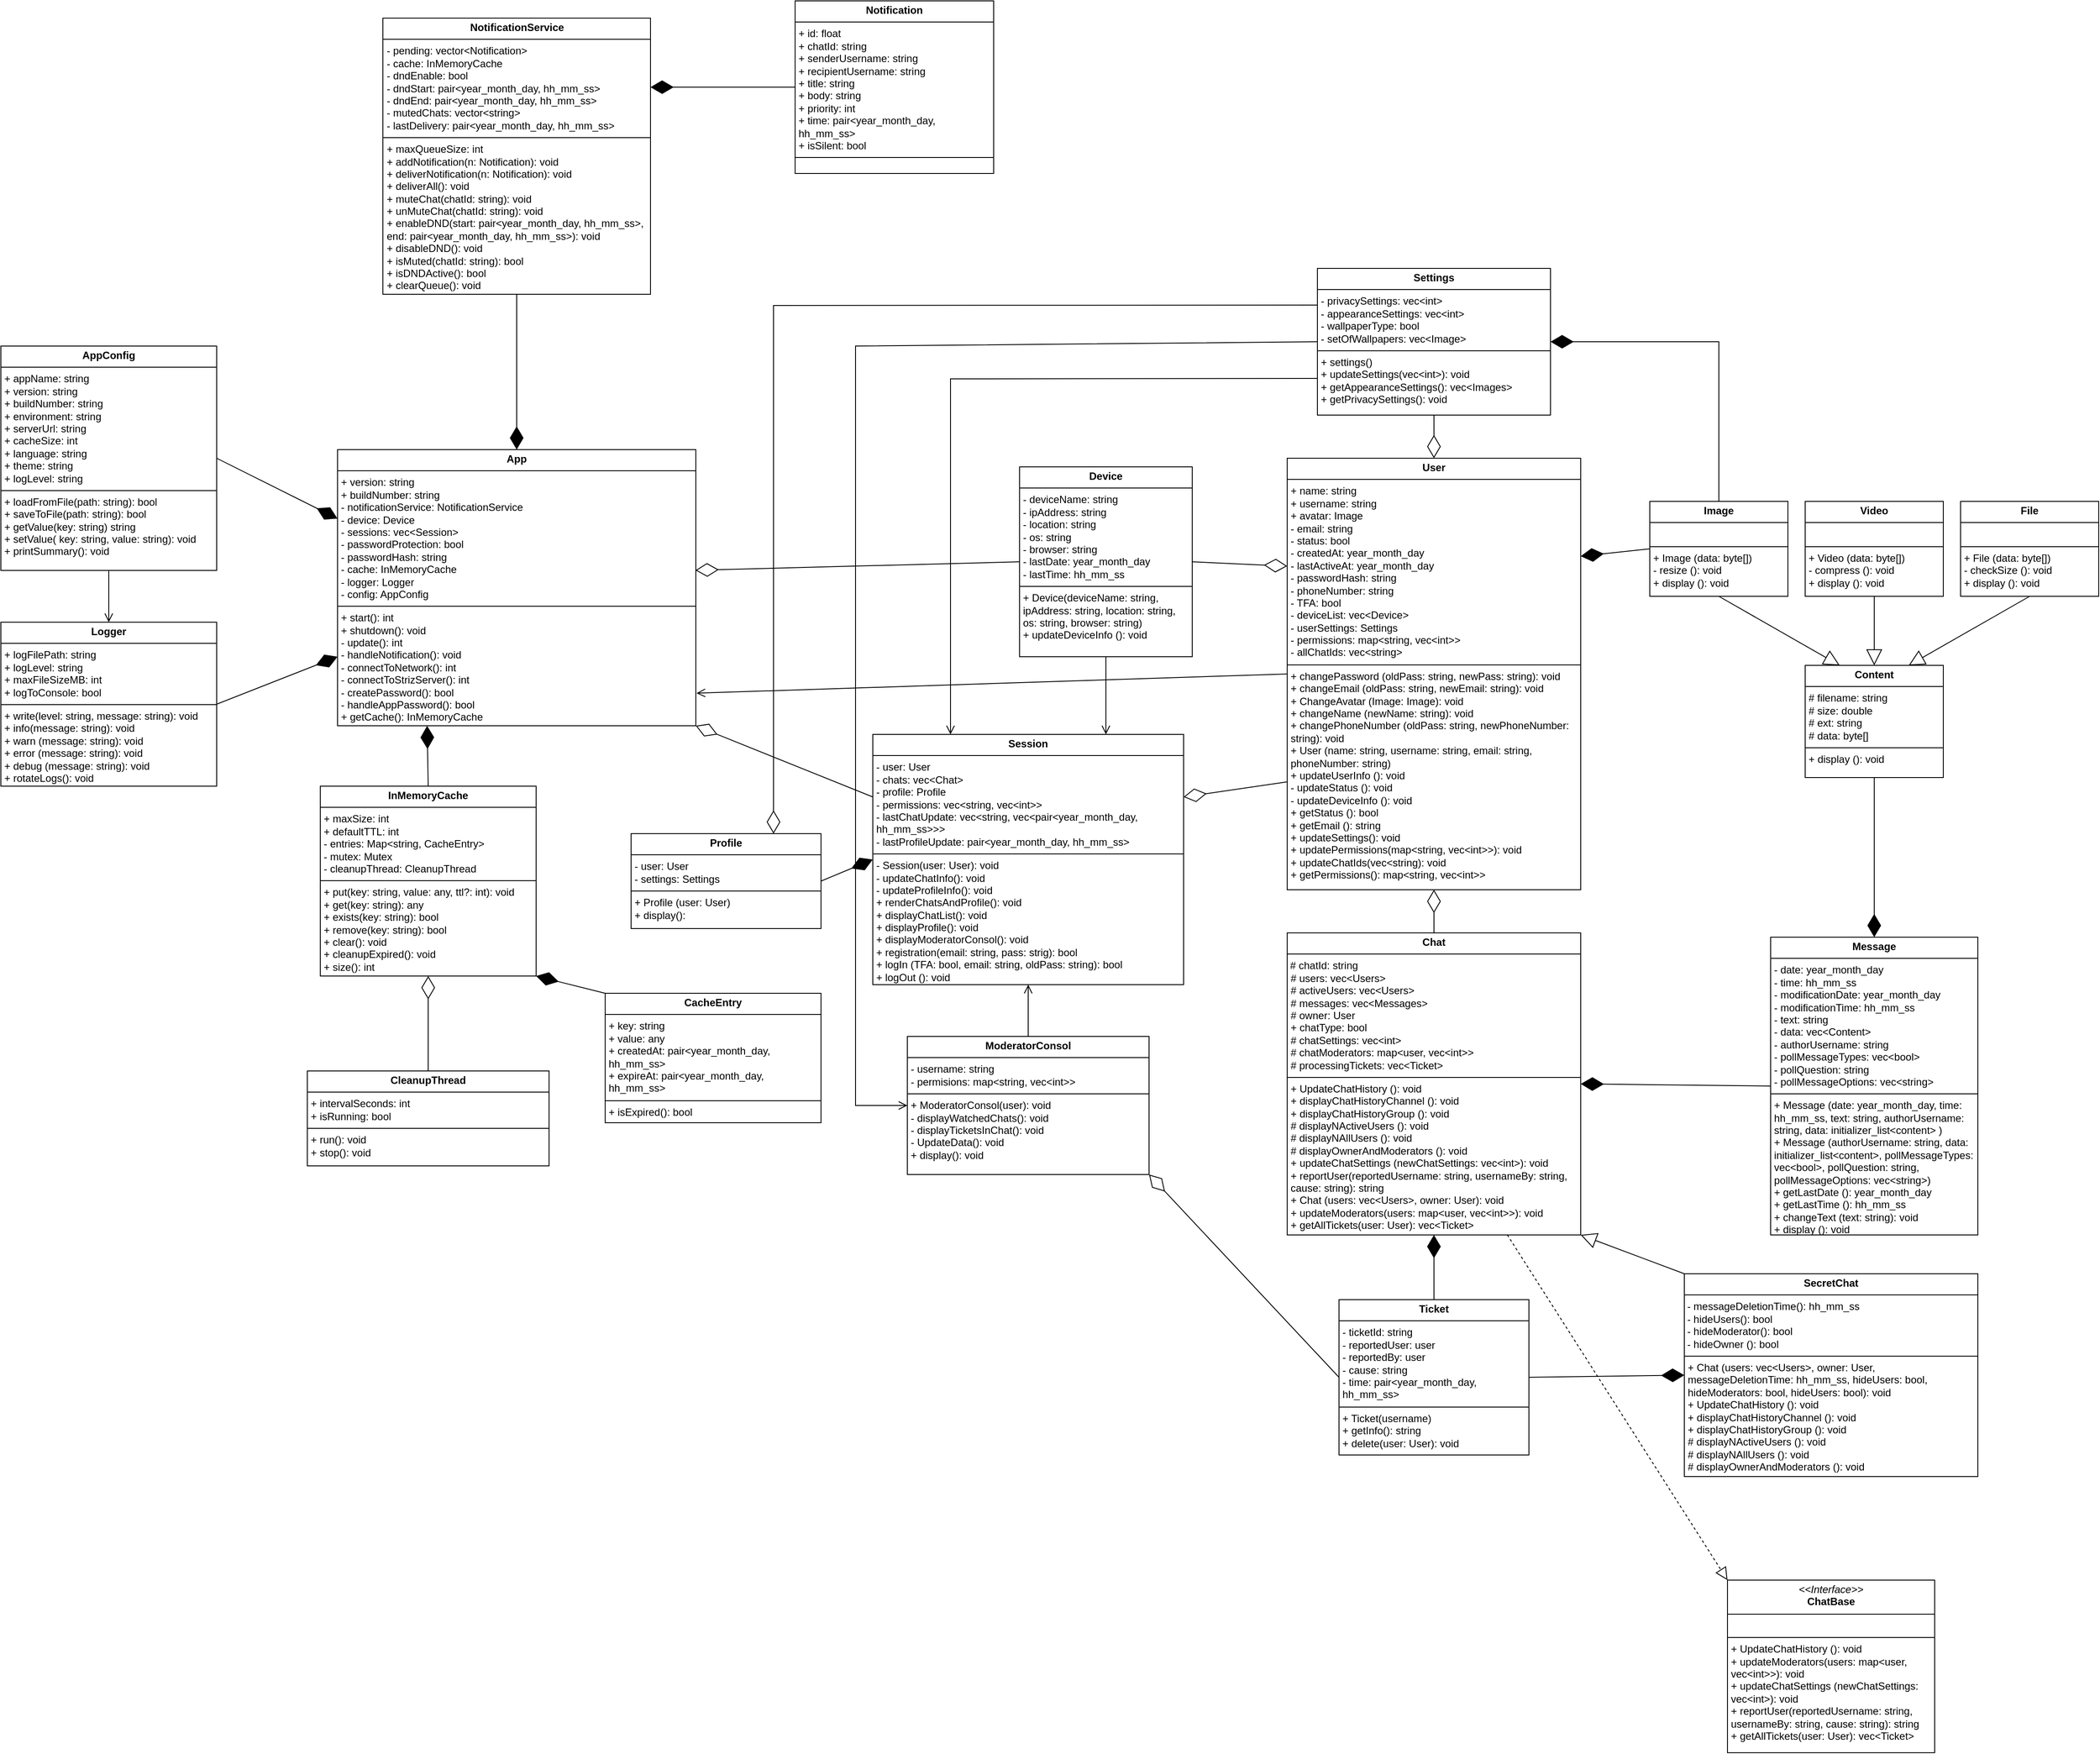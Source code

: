<mxfile version="28.2.7">
  <diagram name="Page-1" id="-v7UKWnYTiObC2K4nbol">
    <mxGraphModel dx="5103" dy="3126" grid="1" gridSize="10" guides="1" tooltips="1" connect="1" arrows="1" fold="1" page="1" pageScale="1" pageWidth="850" pageHeight="1100" math="0" shadow="0">
      <root>
        <mxCell id="0" />
        <mxCell id="1" parent="0" />
        <mxCell id="eBcWTfVREyL1ZF2uGlKk-4" value="&lt;p style=&quot;margin:0px;margin-top:4px;text-align:center;&quot;&gt;&lt;b&gt;User&lt;/b&gt;&lt;/p&gt;&lt;hr size=&quot;1&quot; style=&quot;border-style:solid;&quot;&gt;&lt;p style=&quot;margin:0px;margin-left:4px;&quot;&gt;+ name: string&lt;/p&gt;&lt;p style=&quot;margin:0px;margin-left:4px;&quot;&gt;+ username: string&lt;/p&gt;&lt;p style=&quot;margin:0px;margin-left:4px;&quot;&gt;+ avatar: Image&lt;/p&gt;&lt;p style=&quot;margin:0px;margin-left:4px;&quot;&gt;- email: string&lt;/p&gt;&lt;p style=&quot;margin:0px;margin-left:4px;&quot;&gt;- status: bool&lt;/p&gt;&lt;p style=&quot;margin:0px;margin-left:4px;&quot;&gt;- createdAt: year_month_day&lt;/p&gt;&lt;p style=&quot;margin:0px;margin-left:4px;&quot;&gt;- lastActiveAt: year_month_day&lt;/p&gt;&lt;p style=&quot;margin:0px;margin-left:4px;&quot;&gt;- passwordHash: string&lt;/p&gt;&lt;p style=&quot;margin:0px;margin-left:4px;&quot;&gt;- phoneNumber: string&lt;/p&gt;&lt;p style=&quot;margin:0px;margin-left:4px;&quot;&gt;- TFA: bool&lt;/p&gt;&lt;p style=&quot;margin:0px;margin-left:4px;&quot;&gt;- deviceList: vec&amp;lt;Device&amp;gt;&lt;/p&gt;&lt;p style=&quot;margin:0px;margin-left:4px;&quot;&gt;- userSettings: Settings&lt;/p&gt;&lt;p style=&quot;margin:0px;margin-left:4px;&quot;&gt;- permissions: map&amp;lt;string, vec&amp;lt;int&amp;gt;&amp;gt;&lt;/p&gt;&lt;p style=&quot;margin:0px;margin-left:4px;&quot;&gt;- allChatIds: vec&amp;lt;string&amp;gt;&lt;/p&gt;&lt;hr size=&quot;1&quot; style=&quot;border-style:solid;&quot;&gt;&lt;p style=&quot;margin:0px;margin-left:4px;&quot;&gt;+ changePassword (oldPass: string, newPass: string): void&lt;/p&gt;&lt;p style=&quot;margin:0px;margin-left:4px;&quot;&gt;+ changeEmail (oldPass: string, newEmail: string): void&lt;/p&gt;&lt;p style=&quot;margin:0px;margin-left:4px;&quot;&gt;+ ChangeAvatar (Image: Image): void&lt;/p&gt;&lt;p style=&quot;margin:0px;margin-left:4px;&quot;&gt;+ changeName (newName: string): void&lt;/p&gt;&lt;p style=&quot;margin:0px;margin-left:4px;&quot;&gt;+ changePhoneNumber (oldPass: string, newPhoneNumber: string): void&lt;/p&gt;&lt;p style=&quot;margin:0px;margin-left:4px;&quot;&gt;+ User (name: string, username: string, email: string, phoneNumber: string)&lt;/p&gt;&lt;p style=&quot;margin:0px;margin-left:4px;&quot;&gt;+ updateUserInfo (): void&lt;/p&gt;&lt;p style=&quot;margin:0px;margin-left:4px;&quot;&gt;- updateStatus (): void&lt;/p&gt;&lt;p style=&quot;margin:0px;margin-left:4px;&quot;&gt;- updateDeviceInfo (): void&lt;/p&gt;&lt;p style=&quot;margin:0px;margin-left:4px;&quot;&gt;+ getStatus (): bool&lt;/p&gt;&lt;p style=&quot;margin:0px;margin-left:4px;&quot;&gt;+ getEmail (): string&lt;/p&gt;&lt;p style=&quot;margin:0px;margin-left:4px;&quot;&gt;+ updateSettings(): void&lt;/p&gt;&lt;p style=&quot;margin:0px;margin-left:4px;&quot;&gt;+ updatePermissions(map&amp;lt;string, vec&amp;lt;int&amp;gt;&amp;gt;): void&lt;/p&gt;&lt;p style=&quot;margin:0px;margin-left:4px;&quot;&gt;+ updateChatIds(vec&amp;lt;string): void&lt;/p&gt;&lt;p style=&quot;margin:0px;margin-left:4px;&quot;&gt;+ getPermissions(): map&amp;lt;string, vec&amp;lt;int&amp;gt;&amp;gt;&lt;/p&gt;" style="verticalAlign=top;align=left;overflow=fill;html=1;whiteSpace=wrap;" parent="1" vertex="1">
          <mxGeometry x="400" y="120" width="340" height="500" as="geometry" />
        </mxCell>
        <mxCell id="eBcWTfVREyL1ZF2uGlKk-5" value="&lt;p style=&quot;margin:0px;margin-top:4px;text-align:center;&quot;&gt;&lt;b&gt;Image&lt;/b&gt;&lt;/p&gt;&lt;hr size=&quot;1&quot; style=&quot;border-style:solid;&quot;&gt;&lt;p style=&quot;margin:0px;margin-left:4px;&quot;&gt;&lt;br&gt;&lt;/p&gt;&lt;hr size=&quot;1&quot; style=&quot;border-style:solid;&quot;&gt;&lt;p style=&quot;margin:0px;margin-left:4px;&quot;&gt;+ Image (data: byte[])&lt;/p&gt;&lt;p style=&quot;margin:0px;margin-left:4px;&quot;&gt;- resize (): void&lt;/p&gt;&lt;p style=&quot;margin:0px;margin-left:4px;&quot;&gt;+ display (): void&lt;br&gt;&lt;/p&gt;" style="verticalAlign=top;align=left;overflow=fill;html=1;whiteSpace=wrap;" parent="1" vertex="1">
          <mxGeometry x="820" y="170" width="160" height="110" as="geometry" />
        </mxCell>
        <mxCell id="eBcWTfVREyL1ZF2uGlKk-8" value="&lt;p style=&quot;margin:0px;margin-top:4px;text-align:center;&quot;&gt;&lt;b&gt;Message&lt;/b&gt;&lt;/p&gt;&lt;hr size=&quot;1&quot; style=&quot;border-style:solid;&quot;&gt;&lt;p style=&quot;margin:0px;margin-left:4px;&quot;&gt;- date: year_month_day&lt;/p&gt;&lt;p style=&quot;margin:0px;margin-left:4px;&quot;&gt;- time: hh_mm_ss&lt;/p&gt;&lt;p style=&quot;margin:0px;margin-left:4px;&quot;&gt;- modificationDate: year_month_day&lt;/p&gt;&lt;p style=&quot;margin:0px;margin-left:4px;&quot;&gt;- modificationTime: hh_mm_ss&lt;/p&gt;&lt;p style=&quot;margin:0px;margin-left:4px;&quot;&gt;- text: string&lt;/p&gt;&lt;p style=&quot;margin:0px;margin-left:4px;&quot;&gt;- data: vec&amp;lt;Content&amp;gt;&lt;/p&gt;&lt;p style=&quot;margin:0px;margin-left:4px;&quot;&gt;- authorUsername: string&lt;/p&gt;&lt;p style=&quot;margin:0px;margin-left:4px;&quot;&gt;- pollMessageTypes: vec&amp;lt;bool&amp;gt;&lt;/p&gt;&lt;p style=&quot;margin:0px;margin-left:4px;&quot;&gt;- pollQuestion: string&lt;/p&gt;&lt;p style=&quot;margin:0px;margin-left:4px;&quot;&gt;- pollMessageOptions: vec&amp;lt;string&amp;gt;&lt;/p&gt;&lt;hr size=&quot;1&quot; style=&quot;border-style:solid;&quot;&gt;&lt;p style=&quot;margin:0px;margin-left:4px;&quot;&gt;+ Message (date: year_month_day, time: hh_mm_ss, text: string, authorUsername: string, data: initializer_list&amp;lt;content&amp;gt; )&lt;/p&gt;&lt;p style=&quot;margin:0px;margin-left:4px;&quot;&gt;+ Message (authorUsername: string, data: initializer_list&amp;lt;content&amp;gt;, pollMessageTypes: vec&amp;lt;bool&amp;gt;, pollQuestion: string, pollMessageOptions: vec&amp;lt;string&amp;gt;)&lt;/p&gt;&lt;p style=&quot;margin:0px;margin-left:4px;&quot;&gt;+ getLastDate (): year_month_day&lt;/p&gt;&lt;p style=&quot;margin:0px;margin-left:4px;&quot;&gt;+ getLastTime (): hh_mm_ss&lt;/p&gt;&lt;p style=&quot;margin:0px;margin-left:4px;&quot;&gt;+ changeText (text: string): void&lt;/p&gt;&lt;p style=&quot;margin:0px;margin-left:4px;&quot;&gt;+ display (): void&lt;/p&gt;&lt;p style=&quot;margin:0px;margin-left:4px;&quot;&gt;&lt;br&gt;&lt;/p&gt;" style="verticalAlign=top;align=left;overflow=fill;html=1;whiteSpace=wrap;" parent="1" vertex="1">
          <mxGeometry x="960" y="675" width="240" height="345" as="geometry" />
        </mxCell>
        <mxCell id="eBcWTfVREyL1ZF2uGlKk-9" value="&lt;p style=&quot;margin:0px;margin-top:4px;text-align:center;&quot;&gt;&lt;b&gt;Video&lt;/b&gt;&lt;/p&gt;&lt;hr size=&quot;1&quot; style=&quot;border-style:solid;&quot;&gt;&lt;p style=&quot;margin:0px;margin-left:4px;&quot;&gt;&lt;br&gt;&lt;/p&gt;&lt;hr size=&quot;1&quot; style=&quot;border-style:solid;&quot;&gt;&lt;p style=&quot;margin: 0px 0px 0px 4px;&quot;&gt;+ Video (data: byte[])&lt;/p&gt;&lt;p style=&quot;margin: 0px 0px 0px 4px;&quot;&gt;- compress (): void&lt;/p&gt;&lt;p style=&quot;margin: 0px 0px 0px 4px;&quot;&gt;+ display (): void&lt;br&gt;&lt;/p&gt;" style="verticalAlign=top;align=left;overflow=fill;html=1;whiteSpace=wrap;" parent="1" vertex="1">
          <mxGeometry x="1000" y="170" width="160" height="110" as="geometry" />
        </mxCell>
        <mxCell id="eBcWTfVREyL1ZF2uGlKk-10" value="&lt;p style=&quot;margin:0px;margin-top:4px;text-align:center;&quot;&gt;&lt;b&gt;File&lt;/b&gt;&lt;/p&gt;&lt;hr size=&quot;1&quot; style=&quot;border-style:solid;&quot;&gt;&lt;p style=&quot;margin:0px;margin-left:4px;&quot;&gt;&lt;br&gt;&lt;/p&gt;&lt;hr size=&quot;1&quot; style=&quot;border-style:solid;&quot;&gt;&lt;p style=&quot;margin:0px;margin-left:4px;&quot;&gt;+ File (data: byte[])&lt;/p&gt;&lt;p style=&quot;margin:0px;margin-left:4px;&quot;&gt;- checkSize (): void&lt;/p&gt;&lt;p style=&quot;margin:0px;margin-left:4px;&quot;&gt;+ display (): void&lt;br&gt;&lt;/p&gt;" style="verticalAlign=top;align=left;overflow=fill;html=1;whiteSpace=wrap;" parent="1" vertex="1">
          <mxGeometry x="1180" y="170" width="160" height="110" as="geometry" />
        </mxCell>
        <mxCell id="eBcWTfVREyL1ZF2uGlKk-11" value="&lt;p style=&quot;margin:0px;margin-top:4px;text-align:center;&quot;&gt;&lt;b&gt;Content&lt;/b&gt;&lt;/p&gt;&lt;hr size=&quot;1&quot; style=&quot;border-style:solid;&quot;&gt;&lt;p style=&quot;margin: 0px 0px 0px 4px;&quot;&gt;# filename: string&lt;/p&gt;&lt;p style=&quot;margin: 0px 0px 0px 4px;&quot;&gt;# size: double&lt;/p&gt;&lt;p style=&quot;margin: 0px 0px 0px 4px;&quot;&gt;# ext: string&lt;/p&gt;&lt;p style=&quot;margin: 0px 0px 0px 4px;&quot;&gt;# data: byte[]&lt;/p&gt;&lt;hr size=&quot;1&quot; style=&quot;border-style:solid;&quot;&gt;&lt;p style=&quot;margin:0px;margin-left:4px;&quot;&gt;+ display (): void&lt;/p&gt;" style="verticalAlign=top;align=left;overflow=fill;html=1;whiteSpace=wrap;" parent="1" vertex="1">
          <mxGeometry x="1000" y="360" width="160" height="130" as="geometry" />
        </mxCell>
        <mxCell id="eBcWTfVREyL1ZF2uGlKk-12" value="" style="endArrow=block;endSize=16;endFill=0;html=1;rounded=0;exitX=0.5;exitY=1;exitDx=0;exitDy=0;entryX=0.25;entryY=0;entryDx=0;entryDy=0;" parent="1" source="eBcWTfVREyL1ZF2uGlKk-5" target="eBcWTfVREyL1ZF2uGlKk-11" edge="1">
          <mxGeometry width="160" relative="1" as="geometry">
            <mxPoint x="930" y="410" as="sourcePoint" />
            <mxPoint x="1090" y="410" as="targetPoint" />
          </mxGeometry>
        </mxCell>
        <mxCell id="eBcWTfVREyL1ZF2uGlKk-13" value="" style="endArrow=block;endSize=16;endFill=0;html=1;rounded=0;exitX=0.5;exitY=1;exitDx=0;exitDy=0;entryX=0.5;entryY=0;entryDx=0;entryDy=0;" parent="1" source="eBcWTfVREyL1ZF2uGlKk-9" target="eBcWTfVREyL1ZF2uGlKk-11" edge="1">
          <mxGeometry x="-0.002" width="160" relative="1" as="geometry">
            <mxPoint x="1050" y="310" as="sourcePoint" />
            <mxPoint x="1210" y="310" as="targetPoint" />
            <mxPoint as="offset" />
          </mxGeometry>
        </mxCell>
        <mxCell id="eBcWTfVREyL1ZF2uGlKk-14" value="" style="endArrow=block;endSize=16;endFill=0;html=1;rounded=0;exitX=0.5;exitY=1;exitDx=0;exitDy=0;entryX=0.75;entryY=0;entryDx=0;entryDy=0;" parent="1" source="eBcWTfVREyL1ZF2uGlKk-10" target="eBcWTfVREyL1ZF2uGlKk-11" edge="1">
          <mxGeometry width="160" relative="1" as="geometry">
            <mxPoint x="1170" y="340" as="sourcePoint" />
            <mxPoint x="1130" y="370" as="targetPoint" />
          </mxGeometry>
        </mxCell>
        <mxCell id="eBcWTfVREyL1ZF2uGlKk-17" value="&lt;p style=&quot;margin:0px;margin-top:4px;text-align:center;&quot;&gt;&lt;b&gt;Device&lt;/b&gt;&lt;/p&gt;&lt;hr size=&quot;1&quot; style=&quot;border-style:solid;&quot;&gt;&lt;p style=&quot;margin:0px;margin-left:4px;&quot;&gt;- deviceName: string&lt;/p&gt;&lt;p style=&quot;margin:0px;margin-left:4px;&quot;&gt;- ipAddress: string&lt;/p&gt;&lt;p style=&quot;margin:0px;margin-left:4px;&quot;&gt;- location: string&lt;/p&gt;&lt;p style=&quot;margin:0px;margin-left:4px;&quot;&gt;- os: string&lt;/p&gt;&lt;p style=&quot;margin:0px;margin-left:4px;&quot;&gt;- browser: string&lt;/p&gt;&lt;p style=&quot;margin:0px;margin-left:4px;&quot;&gt;- lastDate: year_month_day&lt;/p&gt;&lt;p style=&quot;margin:0px;margin-left:4px;&quot;&gt;- lastTime: hh_mm_ss&lt;/p&gt;&lt;hr size=&quot;1&quot; style=&quot;border-style:solid;&quot;&gt;&lt;p style=&quot;margin:0px;margin-left:4px;&quot;&gt;+ Device(deviceName: string, ipAddress: string, location: string, os: string, browser: string)&lt;/p&gt;&lt;p style=&quot;margin:0px;margin-left:4px;&quot;&gt;+ updateDeviceInfo (): void&lt;/p&gt;" style="verticalAlign=top;align=left;overflow=fill;html=1;whiteSpace=wrap;" parent="1" vertex="1">
          <mxGeometry x="90" y="130" width="200" height="220" as="geometry" />
        </mxCell>
        <mxCell id="eBcWTfVREyL1ZF2uGlKk-20" value="&lt;p style=&quot;margin:0px;margin-top:4px;text-align:center;&quot;&gt;&lt;b&gt;Chat&lt;/b&gt;&lt;/p&gt;&lt;hr size=&quot;1&quot; style=&quot;border-style:solid;&quot;&gt;&lt;span style=&quot;white-space: pre;&quot;&gt;&amp;nbsp;#&lt;/span&gt;&amp;nbsp;chatId: string&lt;br&gt;&lt;p style=&quot;margin:0px;margin-left:4px;&quot;&gt;# users: vec&amp;lt;Users&amp;gt;&lt;/p&gt;&lt;p style=&quot;margin:0px;margin-left:4px;&quot;&gt;# activeUsers: vec&amp;lt;Users&amp;gt;&lt;/p&gt;&lt;p style=&quot;margin:0px;margin-left:4px;&quot;&gt;# messages: vec&amp;lt;Messages&amp;gt;&lt;/p&gt;&lt;p style=&quot;margin:0px;margin-left:4px;&quot;&gt;# owner: User&lt;/p&gt;&lt;p style=&quot;margin:0px;margin-left:4px;&quot;&gt;+ chatType: bool&lt;/p&gt;&lt;p style=&quot;margin:0px;margin-left:4px;&quot;&gt;# chatSettings: vec&amp;lt;int&amp;gt;&lt;/p&gt;&lt;p style=&quot;margin:0px;margin-left:4px;&quot;&gt;# chatModerators: map&amp;lt;user, vec&amp;lt;int&amp;gt;&amp;gt;&lt;/p&gt;&lt;p style=&quot;margin:0px;margin-left:4px;&quot;&gt;# processingTickets: vec&amp;lt;Ticket&amp;gt;&lt;/p&gt;&lt;hr size=&quot;1&quot; style=&quot;border-style:solid;&quot;&gt;&lt;p style=&quot;margin:0px;margin-left:4px;&quot;&gt;+ UpdateChatHistory (): void&lt;/p&gt;&lt;p style=&quot;margin:0px;margin-left:4px;&quot;&gt;+ displayChatHistoryChannel (): void&lt;/p&gt;&lt;p style=&quot;margin:0px;margin-left:4px;&quot;&gt;+ displayChatHistoryGroup (): void&lt;br&gt;&lt;/p&gt;&lt;p style=&quot;margin:0px;margin-left:4px;&quot;&gt;# displayNActiveUsers (): void&lt;/p&gt;&lt;p style=&quot;margin:0px;margin-left:4px;&quot;&gt;# displayNAllUsers (): void&lt;/p&gt;&lt;p style=&quot;margin:0px;margin-left:4px;&quot;&gt;# displayOwnerAndModerators (): void&lt;/p&gt;&lt;p style=&quot;margin:0px;margin-left:4px;&quot;&gt;+ updateChatSettings (newChatSettings: vec&amp;lt;int&amp;gt;): void&lt;/p&gt;&lt;p style=&quot;margin:0px;margin-left:4px;&quot;&gt;+ reportUser(reportedUsername: string, usernameBy: string, cause: string): string&lt;/p&gt;&lt;p style=&quot;margin:0px;margin-left:4px;&quot;&gt;+ Chat (users: vec&amp;lt;Users&amp;gt;, owner: User): void&lt;/p&gt;&lt;p style=&quot;margin:0px;margin-left:4px;&quot;&gt;+ updateModerators(users: map&amp;lt;user, vec&amp;lt;int&amp;gt;&amp;gt;): void&lt;/p&gt;&lt;p style=&quot;margin:0px;margin-left:4px;&quot;&gt;+ getAllTickets(user: User): vec&amp;lt;Ticket&amp;gt;&lt;/p&gt;" style="verticalAlign=top;align=left;overflow=fill;html=1;whiteSpace=wrap;" parent="1" vertex="1">
          <mxGeometry x="400" y="670" width="340" height="350" as="geometry" />
        </mxCell>
        <mxCell id="eBcWTfVREyL1ZF2uGlKk-21" value="" style="endArrow=diamondThin;endFill=1;endSize=24;html=1;rounded=0;exitX=0;exitY=0.5;exitDx=0;exitDy=0;entryX=1;entryY=0.5;entryDx=0;entryDy=0;" parent="1" source="eBcWTfVREyL1ZF2uGlKk-8" target="eBcWTfVREyL1ZF2uGlKk-20" edge="1">
          <mxGeometry width="160" relative="1" as="geometry">
            <mxPoint x="790" y="850" as="sourcePoint" />
            <mxPoint x="950" y="850" as="targetPoint" />
          </mxGeometry>
        </mxCell>
        <mxCell id="eBcWTfVREyL1ZF2uGlKk-24" value="&lt;p style=&quot;margin:0px;margin-top:4px;text-align:center;&quot;&gt;&lt;b&gt;Session&lt;/b&gt;&lt;/p&gt;&lt;hr size=&quot;1&quot; style=&quot;border-style:solid;&quot;&gt;&lt;p style=&quot;margin:0px;margin-left:4px;&quot;&gt;- user: User&lt;/p&gt;&lt;p style=&quot;margin:0px;margin-left:4px;&quot;&gt;- chats: vec&amp;lt;Chat&amp;gt;&lt;/p&gt;&lt;p style=&quot;margin:0px;margin-left:4px;&quot;&gt;- profile: Profile&lt;/p&gt;&lt;p style=&quot;margin:0px;margin-left:4px;&quot;&gt;- permissions: vec&amp;lt;string, vec&amp;lt;int&amp;gt;&amp;gt;&lt;/p&gt;&lt;p style=&quot;margin:0px;margin-left:4px;&quot;&gt;- lastChatUpdate: vec&amp;lt;string, vec&amp;lt;pair&amp;lt;year_month_day, hh_mm_ss&amp;gt;&amp;gt;&amp;gt;&lt;br&gt;&lt;/p&gt;&lt;p style=&quot;margin:0px;margin-left:4px;&quot;&gt;- lastProfileUpdate: pair&amp;lt;year_month_day, hh_mm_ss&amp;gt;&lt;/p&gt;&lt;hr size=&quot;1&quot; style=&quot;border-style:solid;&quot;&gt;&lt;p style=&quot;margin: 0px 0px 0px 4px;&quot;&gt;- Session(user: User): void&lt;/p&gt;&lt;p style=&quot;margin: 0px 0px 0px 4px;&quot;&gt;- updateChatInfo(): void&lt;/p&gt;&lt;p style=&quot;margin: 0px 0px 0px 4px;&quot;&gt;- updateProfileInfo(): void&lt;br&gt;&lt;/p&gt;&lt;p style=&quot;margin: 0px 0px 0px 4px;&quot;&gt;+ renderChatsAndProfile(): void&lt;/p&gt;&lt;p style=&quot;margin: 0px 0px 0px 4px;&quot;&gt;+ displayChatList(): void&lt;/p&gt;&lt;p style=&quot;margin: 0px 0px 0px 4px;&quot;&gt;+ displayProfile(): void&lt;/p&gt;&lt;p style=&quot;margin: 0px 0px 0px 4px;&quot;&gt;+ displayModeratorConsol(): void&lt;/p&gt;&lt;p style=&quot;margin: 0px 0px 0px 4px;&quot;&gt;+ registration(email: string, pass: strig): bool&lt;/p&gt;&lt;p style=&quot;margin: 0px 0px 0px 4px;&quot;&gt;+ logIn (TFA: bool, email: string, oldPass: string): bool&lt;/p&gt;&lt;p style=&quot;margin: 0px 0px 0px 4px;&quot;&gt;+ logOut (): void&lt;/p&gt;" style="verticalAlign=top;align=left;overflow=fill;html=1;whiteSpace=wrap;" parent="1" vertex="1">
          <mxGeometry x="-80" y="440" width="360" height="290" as="geometry" />
        </mxCell>
        <mxCell id="eBcWTfVREyL1ZF2uGlKk-29" value="" style="endArrow=diamondThin;endFill=1;endSize=24;html=1;rounded=0;exitX=0.5;exitY=1;exitDx=0;exitDy=0;entryX=0.5;entryY=0;entryDx=0;entryDy=0;" parent="1" source="eBcWTfVREyL1ZF2uGlKk-11" target="eBcWTfVREyL1ZF2uGlKk-8" edge="1">
          <mxGeometry width="160" relative="1" as="geometry">
            <mxPoint x="1060" y="540" as="sourcePoint" />
            <mxPoint x="1220" y="540" as="targetPoint" />
          </mxGeometry>
        </mxCell>
        <mxCell id="eBcWTfVREyL1ZF2uGlKk-30" value="" style="endArrow=diamondThin;endFill=1;endSize=24;html=1;rounded=0;exitX=0;exitY=0.5;exitDx=0;exitDy=0;entryX=1;entryY=0.227;entryDx=0;entryDy=0;entryPerimeter=0;" parent="1" source="eBcWTfVREyL1ZF2uGlKk-5" target="eBcWTfVREyL1ZF2uGlKk-4" edge="1">
          <mxGeometry width="160" relative="1" as="geometry">
            <mxPoint x="780" y="320" as="sourcePoint" />
            <mxPoint x="750" y="218" as="targetPoint" />
          </mxGeometry>
        </mxCell>
        <mxCell id="eBcWTfVREyL1ZF2uGlKk-31" value="" style="endArrow=diamondThin;endFill=0;endSize=24;html=1;rounded=0;exitX=0;exitY=0.75;exitDx=0;exitDy=0;entryX=1;entryY=0.25;entryDx=0;entryDy=0;" parent="1" source="eBcWTfVREyL1ZF2uGlKk-4" target="eBcWTfVREyL1ZF2uGlKk-24" edge="1">
          <mxGeometry width="160" relative="1" as="geometry">
            <mxPoint x="330" y="500" as="sourcePoint" />
            <mxPoint x="490" y="500" as="targetPoint" />
          </mxGeometry>
        </mxCell>
        <mxCell id="eBcWTfVREyL1ZF2uGlKk-32" value="&lt;p style=&quot;margin:0px;margin-top:4px;text-align:center;&quot;&gt;&lt;b&gt;Settings&lt;/b&gt;&lt;/p&gt;&lt;hr size=&quot;1&quot; style=&quot;border-style:solid;&quot;&gt;&lt;p style=&quot;margin:0px;margin-left:4px;&quot;&gt;- privacySettings: vec&amp;lt;int&amp;gt;&lt;/p&gt;&lt;p style=&quot;margin:0px;margin-left:4px;&quot;&gt;- appearanceSettings: vec&amp;lt;int&amp;gt;&lt;/p&gt;&lt;p style=&quot;margin:0px;margin-left:4px;&quot;&gt;- wallpaperType: bool&lt;/p&gt;&lt;p style=&quot;margin:0px;margin-left:4px;&quot;&gt;- setOfWallpapers: vec&amp;lt;Image&amp;gt;&lt;/p&gt;&lt;hr size=&quot;1&quot; style=&quot;border-style:solid;&quot;&gt;&lt;p style=&quot;margin:0px;margin-left:4px;&quot;&gt;+ settings()&lt;/p&gt;&lt;p style=&quot;margin:0px;margin-left:4px;&quot;&gt;+ updateSettings(vec&amp;lt;int&amp;gt;): void&lt;/p&gt;&lt;p style=&quot;margin:0px;margin-left:4px;&quot;&gt;+ getAppearanceSettings(): vec&amp;lt;Images&amp;gt;&lt;/p&gt;&lt;p style=&quot;margin:0px;margin-left:4px;&quot;&gt;+ getPrivacySettings(): void&lt;/p&gt;" style="verticalAlign=top;align=left;overflow=fill;html=1;whiteSpace=wrap;" parent="1" vertex="1">
          <mxGeometry x="435" y="-100" width="270" height="170" as="geometry" />
        </mxCell>
        <mxCell id="eBcWTfVREyL1ZF2uGlKk-38" value="" style="endArrow=diamondThin;endFill=1;endSize=24;html=1;rounded=0;entryX=1;entryY=0.5;entryDx=0;entryDy=0;exitX=0.5;exitY=0;exitDx=0;exitDy=0;" parent="1" source="eBcWTfVREyL1ZF2uGlKk-5" target="eBcWTfVREyL1ZF2uGlKk-32" edge="1">
          <mxGeometry width="160" relative="1" as="geometry">
            <mxPoint x="800" y="-40" as="sourcePoint" />
            <mxPoint x="960" y="-40" as="targetPoint" />
            <Array as="points">
              <mxPoint x="900" y="-15" />
            </Array>
          </mxGeometry>
        </mxCell>
        <mxCell id="eBcWTfVREyL1ZF2uGlKk-39" value="" style="endArrow=open;startArrow=none;endFill=0;startFill=0;endSize=8;html=1;verticalAlign=bottom;labelBackgroundColor=none;strokeWidth=1;rounded=0;exitX=0.5;exitY=1;exitDx=0;exitDy=0;entryX=0.75;entryY=0;entryDx=0;entryDy=0;" parent="1" source="eBcWTfVREyL1ZF2uGlKk-17" target="eBcWTfVREyL1ZF2uGlKk-24" edge="1">
          <mxGeometry width="160" relative="1" as="geometry">
            <mxPoint x="10" y="350" as="sourcePoint" />
            <mxPoint x="170" y="350" as="targetPoint" />
          </mxGeometry>
        </mxCell>
        <mxCell id="eBcWTfVREyL1ZF2uGlKk-40" value="" style="endArrow=open;startArrow=none;endFill=0;startFill=0;endSize=8;html=1;verticalAlign=bottom;labelBackgroundColor=none;strokeWidth=1;rounded=0;exitX=0;exitY=0.75;exitDx=0;exitDy=0;entryX=0.25;entryY=0;entryDx=0;entryDy=0;" parent="1" source="eBcWTfVREyL1ZF2uGlKk-32" target="eBcWTfVREyL1ZF2uGlKk-24" edge="1">
          <mxGeometry width="160" relative="1" as="geometry">
            <mxPoint x="30" y="60" as="sourcePoint" />
            <mxPoint x="190" y="60" as="targetPoint" />
            <Array as="points">
              <mxPoint x="10" y="28" />
            </Array>
          </mxGeometry>
        </mxCell>
        <mxCell id="eBcWTfVREyL1ZF2uGlKk-41" value="" style="endArrow=diamondThin;endFill=0;endSize=24;html=1;rounded=0;exitX=0.5;exitY=0;exitDx=0;exitDy=0;entryX=0.5;entryY=1;entryDx=0;entryDy=0;" parent="1" source="eBcWTfVREyL1ZF2uGlKk-20" target="eBcWTfVREyL1ZF2uGlKk-4" edge="1">
          <mxGeometry width="160" relative="1" as="geometry">
            <mxPoint x="550" y="600" as="sourcePoint" />
            <mxPoint x="710" y="600" as="targetPoint" />
          </mxGeometry>
        </mxCell>
        <mxCell id="eBcWTfVREyL1ZF2uGlKk-42" value="&lt;p style=&quot;margin:0px;margin-top:4px;text-align:center;&quot;&gt;&lt;b&gt;ModeratorConsol&lt;/b&gt;&lt;/p&gt;&lt;hr size=&quot;1&quot; style=&quot;border-style:solid;&quot;&gt;&lt;p style=&quot;margin:0px;margin-left:4px;&quot;&gt;- username: string&lt;/p&gt;&lt;p style=&quot;margin:0px;margin-left:4px;&quot;&gt;- permisions: map&amp;lt;string, vec&amp;lt;int&amp;gt;&amp;gt;&lt;/p&gt;&lt;hr size=&quot;1&quot; style=&quot;border-style:solid;&quot;&gt;&lt;p style=&quot;margin:0px;margin-left:4px;&quot;&gt;+ ModeratorConsol(user): void&lt;/p&gt;&lt;p style=&quot;margin:0px;margin-left:4px;&quot;&gt;- displayWatchedChats(): void&lt;/p&gt;&lt;p style=&quot;margin:0px;margin-left:4px;&quot;&gt;- displayTicketsInChat(): void&lt;/p&gt;&lt;p style=&quot;margin:0px;margin-left:4px;&quot;&gt;- UpdateData(): void&lt;/p&gt;&lt;p style=&quot;margin:0px;margin-left:4px;&quot;&gt;+ display(): void&lt;/p&gt;" style="verticalAlign=top;align=left;overflow=fill;html=1;whiteSpace=wrap;" parent="1" vertex="1">
          <mxGeometry x="-40" y="790" width="280" height="160" as="geometry" />
        </mxCell>
        <mxCell id="eBcWTfVREyL1ZF2uGlKk-47" value="&lt;p style=&quot;margin:0px;margin-top:4px;text-align:center;&quot;&gt;&lt;b&gt;Ticket&lt;/b&gt;&lt;/p&gt;&lt;hr size=&quot;1&quot; style=&quot;border-style:solid;&quot;&gt;&lt;p style=&quot;margin:0px;margin-left:4px;&quot;&gt;- ticketId: string&lt;/p&gt;&lt;p style=&quot;margin:0px;margin-left:4px;&quot;&gt;- reportedUser: user&lt;/p&gt;&lt;p style=&quot;margin:0px;margin-left:4px;&quot;&gt;- reportedBy: user&lt;/p&gt;&lt;p style=&quot;margin:0px;margin-left:4px;&quot;&gt;- cause: string&lt;/p&gt;&lt;p style=&quot;margin:0px;margin-left:4px;&quot;&gt;- time: pair&amp;lt;year_month_day, hh_mm_ss&amp;gt;&lt;/p&gt;&lt;hr size=&quot;1&quot; style=&quot;border-style:solid;&quot;&gt;&lt;p style=&quot;margin:0px;margin-left:4px;&quot;&gt;+ Ticket(username)&lt;/p&gt;&lt;p style=&quot;margin:0px;margin-left:4px;&quot;&gt;+ getInfo(): string&lt;/p&gt;&lt;p style=&quot;margin:0px;margin-left:4px;&quot;&gt;+ delete(user: User): void&lt;/p&gt;" style="verticalAlign=top;align=left;overflow=fill;html=1;whiteSpace=wrap;" parent="1" vertex="1">
          <mxGeometry x="460" y="1095" width="220" height="180" as="geometry" />
        </mxCell>
        <mxCell id="eBcWTfVREyL1ZF2uGlKk-48" value="" style="endArrow=diamondThin;endFill=1;endSize=24;html=1;rounded=0;exitX=0.5;exitY=0;exitDx=0;exitDy=0;entryX=0.5;entryY=1;entryDx=0;entryDy=0;" parent="1" source="eBcWTfVREyL1ZF2uGlKk-47" target="eBcWTfVREyL1ZF2uGlKk-20" edge="1">
          <mxGeometry width="160" relative="1" as="geometry">
            <mxPoint x="540" y="1020" as="sourcePoint" />
            <mxPoint x="700" y="1020" as="targetPoint" />
          </mxGeometry>
        </mxCell>
        <mxCell id="eBcWTfVREyL1ZF2uGlKk-49" value="" style="endArrow=diamondThin;endFill=0;endSize=24;html=1;rounded=0;entryX=1;entryY=1;entryDx=0;entryDy=0;exitX=0;exitY=0.5;exitDx=0;exitDy=0;" parent="1" source="eBcWTfVREyL1ZF2uGlKk-47" target="eBcWTfVREyL1ZF2uGlKk-42" edge="1">
          <mxGeometry width="160" relative="1" as="geometry">
            <mxPoint x="250" y="1100" as="sourcePoint" />
            <mxPoint x="410" y="1100" as="targetPoint" />
          </mxGeometry>
        </mxCell>
        <mxCell id="eBcWTfVREyL1ZF2uGlKk-50" value="" style="endArrow=open;startArrow=none;endFill=0;startFill=0;endSize=8;html=1;verticalAlign=bottom;labelBackgroundColor=none;strokeWidth=1;rounded=0;exitX=0;exitY=0.5;exitDx=0;exitDy=0;entryX=0;entryY=0.5;entryDx=0;entryDy=0;" parent="1" source="eBcWTfVREyL1ZF2uGlKk-32" target="eBcWTfVREyL1ZF2uGlKk-42" edge="1">
          <mxGeometry width="160" relative="1" as="geometry">
            <mxPoint x="320" y="-30" as="sourcePoint" />
            <mxPoint x="480" y="-30" as="targetPoint" />
            <Array as="points">
              <mxPoint x="-100" y="-10" />
              <mxPoint x="-100" y="870" />
            </Array>
          </mxGeometry>
        </mxCell>
        <mxCell id="eBcWTfVREyL1ZF2uGlKk-52" value="&lt;p style=&quot;margin:0px;margin-top:4px;text-align:center;&quot;&gt;&lt;b&gt;Profile&lt;/b&gt;&lt;/p&gt;&lt;hr size=&quot;1&quot; style=&quot;border-style:solid;&quot;&gt;&lt;p style=&quot;margin:0px;margin-left:4px;&quot;&gt;- user: User&lt;/p&gt;&lt;p style=&quot;margin:0px;margin-left:4px;&quot;&gt;- settings: Settings&lt;/p&gt;&lt;hr size=&quot;1&quot; style=&quot;border-style:solid;&quot;&gt;&lt;p style=&quot;margin:0px;margin-left:4px;&quot;&gt;+ Profile (user: User)&lt;/p&gt;&lt;p style=&quot;margin:0px;margin-left:4px;&quot;&gt;+ display():&amp;nbsp;&lt;/p&gt;" style="verticalAlign=top;align=left;overflow=fill;html=1;whiteSpace=wrap;" parent="1" vertex="1">
          <mxGeometry x="-360" y="555" width="220" height="110" as="geometry" />
        </mxCell>
        <mxCell id="eBcWTfVREyL1ZF2uGlKk-53" value="" style="endArrow=open;startArrow=none;endFill=0;startFill=0;endSize=8;html=1;verticalAlign=bottom;labelBackgroundColor=none;strokeWidth=1;rounded=0;exitX=0.5;exitY=0;exitDx=0;exitDy=0;entryX=0.5;entryY=1;entryDx=0;entryDy=0;" parent="1" source="eBcWTfVREyL1ZF2uGlKk-42" target="eBcWTfVREyL1ZF2uGlKk-24" edge="1">
          <mxGeometry width="160" relative="1" as="geometry">
            <mxPoint x="90" y="760" as="sourcePoint" />
            <mxPoint x="250" y="760" as="targetPoint" />
          </mxGeometry>
        </mxCell>
        <mxCell id="eBcWTfVREyL1ZF2uGlKk-55" value="" style="endArrow=diamondThin;endFill=0;endSize=24;html=1;rounded=0;exitX=0.5;exitY=1;exitDx=0;exitDy=0;entryX=0.5;entryY=0;entryDx=0;entryDy=0;" parent="1" source="eBcWTfVREyL1ZF2uGlKk-32" target="eBcWTfVREyL1ZF2uGlKk-4" edge="1">
          <mxGeometry width="160" relative="1" as="geometry">
            <mxPoint x="600" y="80" as="sourcePoint" />
            <mxPoint x="760" y="80" as="targetPoint" />
          </mxGeometry>
        </mxCell>
        <mxCell id="eBcWTfVREyL1ZF2uGlKk-56" value="" style="endArrow=diamondThin;endFill=0;endSize=24;html=1;rounded=0;exitX=0;exitY=0.25;exitDx=0;exitDy=0;entryX=0.75;entryY=0;entryDx=0;entryDy=0;" parent="1" source="eBcWTfVREyL1ZF2uGlKk-32" target="eBcWTfVREyL1ZF2uGlKk-52" edge="1">
          <mxGeometry width="160" relative="1" as="geometry">
            <mxPoint x="110" y="-110" as="sourcePoint" />
            <mxPoint x="-150" y="440" as="targetPoint" />
            <Array as="points">
              <mxPoint x="-195" y="-57" />
            </Array>
          </mxGeometry>
        </mxCell>
        <mxCell id="eBcWTfVREyL1ZF2uGlKk-58" value="" style="endArrow=diamondThin;endFill=1;endSize=24;html=1;rounded=0;exitX=1;exitY=0.5;exitDx=0;exitDy=0;entryX=0;entryY=0.5;entryDx=0;entryDy=0;" parent="1" source="eBcWTfVREyL1ZF2uGlKk-52" target="eBcWTfVREyL1ZF2uGlKk-24" edge="1">
          <mxGeometry width="160" relative="1" as="geometry">
            <mxPoint x="-120" y="590" as="sourcePoint" />
            <mxPoint x="40" y="590" as="targetPoint" />
          </mxGeometry>
        </mxCell>
        <mxCell id="PdF2G57raI70RUZ5H98P-1" value="&lt;p style=&quot;margin:0px;margin-top:4px;text-align:center;&quot;&gt;&lt;b&gt;SecretChat&lt;/b&gt;&lt;/p&gt;&lt;hr size=&quot;1&quot; style=&quot;border-style:solid;&quot;&gt;&lt;span style=&quot;white-space: pre;&quot;&gt;&amp;nbsp;- messageDeletionTime(): hh_mm_ss&lt;/span&gt;&lt;div&gt;&lt;span style=&quot;white-space: pre;&quot;&gt; - hideUsers(): bool&lt;/span&gt;&lt;/div&gt;&lt;div&gt;&lt;span style=&quot;white-space: pre;&quot;&gt; - hideModerator(): bool&lt;/span&gt;&lt;/div&gt;&lt;div&gt;&lt;span style=&quot;white-space: pre;&quot;&gt; - hideOwner (): bool&lt;/span&gt;&lt;/div&gt;&lt;div&gt;&lt;div&gt;&lt;hr size=&quot;1&quot; style=&quot;border-style:solid;&quot;&gt;&lt;p style=&quot;margin: 0px 0px 0px 4px;&quot;&gt;+ Chat (users: vec&amp;lt;Users&amp;gt;, owner: User, messageDeletionTime: hh_mm_ss, hideUsers: bool, hideModerators: bool, hideUsers: bool): void&lt;br&gt;&lt;/p&gt;&lt;p style=&quot;margin: 0px 0px 0px 4px;&quot;&gt;+ UpdateChatHistory (): void&lt;/p&gt;&lt;p style=&quot;margin: 0px 0px 0px 4px;&quot;&gt;+ displayChatHistoryChannel (): void&lt;/p&gt;&lt;p style=&quot;margin: 0px 0px 0px 4px;&quot;&gt;+ displayChatHistoryGroup (): void&lt;br&gt;&lt;/p&gt;&lt;p style=&quot;margin: 0px 0px 0px 4px;&quot;&gt;# displayNActiveUsers (): void&lt;/p&gt;&lt;p style=&quot;margin: 0px 0px 0px 4px;&quot;&gt;# displayNAllUsers (): void&lt;/p&gt;&lt;p style=&quot;margin: 0px 0px 0px 4px;&quot;&gt;# displayOwnerAndModerators (): void&lt;/p&gt;&lt;/div&gt;&lt;/div&gt;" style="verticalAlign=top;align=left;overflow=fill;html=1;whiteSpace=wrap;" parent="1" vertex="1">
          <mxGeometry x="860" y="1065" width="340" height="235" as="geometry" />
        </mxCell>
        <mxCell id="PdF2G57raI70RUZ5H98P-2" value="" style="endArrow=diamondThin;endFill=1;endSize=24;html=1;rounded=0;exitX=1;exitY=0.5;exitDx=0;exitDy=0;entryX=0;entryY=0.5;entryDx=0;entryDy=0;" parent="1" source="eBcWTfVREyL1ZF2uGlKk-47" target="PdF2G57raI70RUZ5H98P-1" edge="1">
          <mxGeometry width="160" relative="1" as="geometry">
            <mxPoint x="650" y="1090" as="sourcePoint" />
            <mxPoint x="810" y="1090" as="targetPoint" />
          </mxGeometry>
        </mxCell>
        <mxCell id="PdF2G57raI70RUZ5H98P-3" value="" style="endArrow=block;endSize=16;endFill=0;html=1;rounded=0;exitX=0;exitY=0;exitDx=0;exitDy=0;entryX=1;entryY=1;entryDx=0;entryDy=0;" parent="1" source="PdF2G57raI70RUZ5H98P-1" target="eBcWTfVREyL1ZF2uGlKk-20" edge="1">
          <mxGeometry width="160" relative="1" as="geometry">
            <mxPoint x="720" y="1060" as="sourcePoint" />
            <mxPoint x="880" y="1060" as="targetPoint" />
          </mxGeometry>
        </mxCell>
        <mxCell id="3NUl_Lz-owSIo2a92aNR-1" value="&lt;p style=&quot;margin:0px;margin-top:4px;text-align:center;&quot;&gt;&lt;i&gt;&amp;lt;&amp;lt;Interface&amp;gt;&amp;gt;&lt;/i&gt;&lt;br&gt;&lt;b&gt;ChatBase&lt;/b&gt;&lt;/p&gt;&lt;hr size=&quot;1&quot; style=&quot;border-style:solid;&quot;&gt;&lt;p style=&quot;margin:0px;margin-left:4px;&quot;&gt;&lt;br&gt;&lt;/p&gt;&lt;hr size=&quot;1&quot; style=&quot;border-style:solid;&quot;&gt;&lt;p style=&quot;margin: 0px 0px 0px 4px;&quot;&gt;+ UpdateChatHistory (): void&lt;br&gt;&lt;/p&gt;&lt;p style=&quot;margin: 0px 0px 0px 4px;&quot;&gt;+ updateModerators(users: map&amp;lt;user, vec&amp;lt;int&amp;gt;&amp;gt;): void&lt;/p&gt;&lt;p style=&quot;margin: 0px 0px 0px 4px;&quot;&gt;+ updateChatSettings (newChatSettings: vec&amp;lt;int&amp;gt;): void&lt;/p&gt;&lt;p style=&quot;margin: 0px 0px 0px 4px;&quot;&gt;+ reportUser(reportedUsername: string, usernameBy: string, cause: string): string&lt;/p&gt;&lt;p style=&quot;margin: 0px 0px 0px 4px;&quot;&gt;+ getAllTickets(user: User): vec&amp;lt;Ticket&amp;gt;&lt;/p&gt;" style="verticalAlign=top;align=left;overflow=fill;html=1;whiteSpace=wrap;" parent="1" vertex="1">
          <mxGeometry x="910" y="1420" width="240" height="200" as="geometry" />
        </mxCell>
        <mxCell id="3NUl_Lz-owSIo2a92aNR-2" value="" style="endArrow=block;dashed=1;endFill=0;endSize=12;html=1;rounded=0;exitX=0.75;exitY=1;exitDx=0;exitDy=0;entryX=0;entryY=0;entryDx=0;entryDy=0;" parent="1" source="eBcWTfVREyL1ZF2uGlKk-20" target="3NUl_Lz-owSIo2a92aNR-1" edge="1">
          <mxGeometry width="160" relative="1" as="geometry">
            <mxPoint x="770" y="1360" as="sourcePoint" />
            <mxPoint x="930" y="1360" as="targetPoint" />
          </mxGeometry>
        </mxCell>
        <mxCell id="WMMw6urbJ-F9ifNqDtan-1" value="&lt;p style=&quot;margin:0px;margin-top:4px;text-align:center;&quot;&gt;&lt;b&gt;App&lt;/b&gt;&lt;/p&gt;&lt;hr size=&quot;1&quot; style=&quot;border-style:solid;&quot;&gt;&lt;p style=&quot;margin:0px;margin-left:4px;&quot;&gt;+ version: string&lt;/p&gt;&lt;p style=&quot;margin:0px;margin-left:4px;&quot;&gt;+ buildNumber: string&lt;/p&gt;&lt;p style=&quot;margin:0px;margin-left:4px;&quot;&gt;- notificationService: NotificationService&lt;/p&gt;&lt;p style=&quot;margin:0px;margin-left:4px;&quot;&gt;- device: Device&lt;/p&gt;&lt;p style=&quot;margin:0px;margin-left:4px;&quot;&gt;- sessions: vec&amp;lt;Session&amp;gt;&lt;/p&gt;&lt;p style=&quot;margin:0px;margin-left:4px;&quot;&gt;- passwordProtection: bool&lt;/p&gt;&lt;p style=&quot;margin:0px;margin-left:4px;&quot;&gt;- passwordHash: string&lt;/p&gt;&lt;p style=&quot;margin:0px;margin-left:4px;&quot;&gt;- cache: InMemoryCache&lt;/p&gt;&lt;p style=&quot;margin:0px;margin-left:4px;&quot;&gt;- logger: Logger&lt;/p&gt;&lt;p style=&quot;margin:0px;margin-left:4px;&quot;&gt;- config: AppConfig&lt;/p&gt;&lt;hr size=&quot;1&quot; style=&quot;border-style:solid;&quot;&gt;&lt;p style=&quot;margin:0px;margin-left:4px;&quot;&gt;+ start(): int&lt;/p&gt;&lt;p style=&quot;margin:0px;margin-left:4px;&quot;&gt;+ shutdown(): void&lt;/p&gt;&lt;p style=&quot;margin:0px;margin-left:4px;&quot;&gt;- update(): int&lt;/p&gt;&lt;p style=&quot;margin:0px;margin-left:4px;&quot;&gt;- handleNotification(): void&lt;/p&gt;&lt;p style=&quot;margin:0px;margin-left:4px;&quot;&gt;- connectToNetwork(): int&lt;/p&gt;&lt;p style=&quot;margin:0px;margin-left:4px;&quot;&gt;- connectToStrizServer(): int&lt;/p&gt;&lt;p style=&quot;margin:0px;margin-left:4px;&quot;&gt;- createPassword(): bool&lt;/p&gt;&lt;p style=&quot;margin:0px;margin-left:4px;&quot;&gt;- handleAppPassword(): bool&lt;/p&gt;&lt;p style=&quot;margin:0px;margin-left:4px;&quot;&gt;+ getCache(): InMemoryCache&lt;/p&gt;" style="verticalAlign=top;align=left;overflow=fill;html=1;whiteSpace=wrap;" parent="1" vertex="1">
          <mxGeometry x="-700" y="110" width="415" height="320" as="geometry" />
        </mxCell>
        <mxCell id="WMMw6urbJ-F9ifNqDtan-2" value="" style="endArrow=diamondThin;endFill=0;endSize=24;html=1;rounded=0;exitX=1;exitY=0.5;exitDx=0;exitDy=0;entryX=0;entryY=0.25;entryDx=0;entryDy=0;" parent="1" source="eBcWTfVREyL1ZF2uGlKk-17" target="eBcWTfVREyL1ZF2uGlKk-4" edge="1">
          <mxGeometry width="160" relative="1" as="geometry">
            <mxPoint x="310" y="310" as="sourcePoint" />
            <mxPoint x="400" y="240" as="targetPoint" />
          </mxGeometry>
        </mxCell>
        <mxCell id="WMMw6urbJ-F9ifNqDtan-3" value="" style="endArrow=diamondThin;endFill=0;endSize=24;html=1;rounded=0;exitX=0;exitY=0.5;exitDx=0;exitDy=0;entryX=0.999;entryY=0.437;entryDx=0;entryDy=0;entryPerimeter=0;" parent="1" source="eBcWTfVREyL1ZF2uGlKk-17" target="WMMw6urbJ-F9ifNqDtan-1" edge="1">
          <mxGeometry width="160" relative="1" as="geometry">
            <mxPoint x="-180" y="330" as="sourcePoint" />
            <mxPoint x="-240" y="240" as="targetPoint" />
          </mxGeometry>
        </mxCell>
        <mxCell id="WMMw6urbJ-F9ifNqDtan-5" value="" style="endArrow=diamondThin;endFill=0;endSize=24;html=1;rounded=0;exitX=0;exitY=0.25;exitDx=0;exitDy=0;entryX=1;entryY=1;entryDx=0;entryDy=0;" parent="1" source="eBcWTfVREyL1ZF2uGlKk-24" target="WMMw6urbJ-F9ifNqDtan-1" edge="1">
          <mxGeometry width="160" relative="1" as="geometry">
            <mxPoint x="-150" y="410" as="sourcePoint" />
            <mxPoint x="10" y="410" as="targetPoint" />
          </mxGeometry>
        </mxCell>
        <mxCell id="WMMw6urbJ-F9ifNqDtan-8" value="" style="endArrow=diamondThin;endFill=1;endSize=24;html=1;rounded=0;exitX=0.5;exitY=0;exitDx=0;exitDy=0;entryX=0.25;entryY=1;entryDx=0;entryDy=0;" parent="1" source="WMMw6urbJ-F9ifNqDtan-9" target="WMMw6urbJ-F9ifNqDtan-1" edge="1">
          <mxGeometry width="160" relative="1" as="geometry">
            <mxPoint x="-575" y="540" as="sourcePoint" />
            <mxPoint x="-390" y="390" as="targetPoint" />
          </mxGeometry>
        </mxCell>
        <mxCell id="WMMw6urbJ-F9ifNqDtan-9" value="&lt;p style=&quot;margin:0px;margin-top:4px;text-align:center;&quot;&gt;&lt;b&gt;InMemoryCache&lt;/b&gt;&lt;/p&gt;&lt;hr size=&quot;1&quot; style=&quot;border-style:solid;&quot;&gt;&lt;p style=&quot;margin: 0px 0px 0px 4px;&quot;&gt;+ maxSize: int&lt;/p&gt;&lt;p style=&quot;margin: 0px 0px 0px 4px;&quot;&gt;+ defaultTTL: int&lt;/p&gt;&lt;p style=&quot;margin: 0px 0px 0px 4px;&quot;&gt;- entries: Map&amp;lt;string, CacheEntry&amp;gt;&lt;/p&gt;&lt;p style=&quot;margin: 0px 0px 0px 4px;&quot;&gt;- mutex: Mutex&lt;/p&gt;&lt;p style=&quot;margin: 0px 0px 0px 4px;&quot;&gt;- cleanupThread: CleanupThread&lt;/p&gt;&lt;hr size=&quot;1&quot; style=&quot;border-style:solid;&quot;&gt;&lt;p style=&quot;margin:0px;margin-left:4px;&quot;&gt;+ put(key: string, value: any, ttl?: int): void&lt;/p&gt;&lt;p style=&quot;margin:0px;margin-left:4px;&quot;&gt;+ get(key: string): any&lt;/p&gt;&lt;p style=&quot;margin:0px;margin-left:4px;&quot;&gt;+ exists(key: string): bool&lt;/p&gt;&lt;p style=&quot;margin:0px;margin-left:4px;&quot;&gt;+ remove(key: string): bool&lt;/p&gt;&lt;p style=&quot;margin:0px;margin-left:4px;&quot;&gt;+ clear(): void&lt;/p&gt;&lt;p style=&quot;margin:0px;margin-left:4px;&quot;&gt;+ cleanupExpired(): void&lt;/p&gt;&lt;p style=&quot;margin:0px;margin-left:4px;&quot;&gt;+ size(): int&lt;/p&gt;" style="verticalAlign=top;align=left;overflow=fill;html=1;whiteSpace=wrap;" parent="1" vertex="1">
          <mxGeometry x="-720" y="500" width="250" height="220" as="geometry" />
        </mxCell>
        <mxCell id="WMMw6urbJ-F9ifNqDtan-10" value="&lt;p style=&quot;margin:0px;margin-top:4px;text-align:center;&quot;&gt;&lt;b&gt;CacheEntry&lt;/b&gt;&lt;/p&gt;&lt;hr size=&quot;1&quot; style=&quot;border-style:solid;&quot;&gt;&lt;p style=&quot;margin:0px;margin-left:4px;&quot;&gt;+ key: string&lt;/p&gt;&lt;p style=&quot;margin:0px;margin-left:4px;&quot;&gt;+ value: any&lt;/p&gt;&lt;p style=&quot;margin:0px;margin-left:4px;&quot;&gt;+ createdAt: pair&amp;lt;year_month_day, hh_mm_ss&amp;gt;&lt;/p&gt;&lt;p style=&quot;margin: 0px 0px 0px 4px;&quot;&gt;+ expireAt: pair&amp;lt;year_month_day, hh_mm_ss&amp;gt;&lt;/p&gt;&lt;hr size=&quot;1&quot; style=&quot;border-style:solid;&quot;&gt;&lt;p style=&quot;margin:0px;margin-left:4px;&quot;&gt;+ isExpired(): bool&lt;/p&gt;" style="verticalAlign=top;align=left;overflow=fill;html=1;whiteSpace=wrap;" parent="1" vertex="1">
          <mxGeometry x="-390" y="740" width="250" height="150" as="geometry" />
        </mxCell>
        <mxCell id="WMMw6urbJ-F9ifNqDtan-11" value="&lt;p style=&quot;margin:0px;margin-top:4px;text-align:center;&quot;&gt;&lt;b&gt;CleanupThread&lt;/b&gt;&lt;/p&gt;&lt;hr size=&quot;1&quot; style=&quot;border-style:solid;&quot;&gt;&lt;p style=&quot;margin:0px;margin-left:4px;&quot;&gt;+ intervalSeconds: int&lt;/p&gt;&lt;p style=&quot;margin:0px;margin-left:4px;&quot;&gt;+ isRunning: bool&lt;/p&gt;&lt;hr size=&quot;1&quot; style=&quot;border-style:solid;&quot;&gt;&lt;p style=&quot;margin:0px;margin-left:4px;&quot;&gt;+ run(): void&lt;/p&gt;&lt;p style=&quot;margin:0px;margin-left:4px;&quot;&gt;+ stop(): void&lt;/p&gt;" style="verticalAlign=top;align=left;overflow=fill;html=1;whiteSpace=wrap;" parent="1" vertex="1">
          <mxGeometry x="-735" y="830" width="280" height="110" as="geometry" />
        </mxCell>
        <mxCell id="WMMw6urbJ-F9ifNqDtan-12" value="" style="endArrow=diamondThin;endFill=0;endSize=24;html=1;rounded=0;exitX=0.5;exitY=0;exitDx=0;exitDy=0;entryX=0.5;entryY=1;entryDx=0;entryDy=0;" parent="1" source="WMMw6urbJ-F9ifNqDtan-11" target="WMMw6urbJ-F9ifNqDtan-9" edge="1">
          <mxGeometry width="160" relative="1" as="geometry">
            <mxPoint x="-530" y="1000" as="sourcePoint" />
            <mxPoint x="-520" y="980" as="targetPoint" />
          </mxGeometry>
        </mxCell>
        <mxCell id="WMMw6urbJ-F9ifNqDtan-13" value="" style="endArrow=diamondThin;endFill=1;endSize=24;html=1;rounded=0;entryX=1;entryY=1;entryDx=0;entryDy=0;exitX=0;exitY=0;exitDx=0;exitDy=0;" parent="1" source="WMMw6urbJ-F9ifNqDtan-10" target="WMMw6urbJ-F9ifNqDtan-9" edge="1">
          <mxGeometry width="160" relative="1" as="geometry">
            <mxPoint x="-450" y="730" as="sourcePoint" />
            <mxPoint x="-290" y="730" as="targetPoint" />
          </mxGeometry>
        </mxCell>
        <mxCell id="WMMw6urbJ-F9ifNqDtan-16" value="" style="endArrow=open;startArrow=none;endFill=0;startFill=0;endSize=8;html=1;verticalAlign=bottom;labelBackgroundColor=none;strokeWidth=1;rounded=0;exitX=0;exitY=0.5;exitDx=0;exitDy=0;entryX=1.002;entryY=0.882;entryDx=0;entryDy=0;entryPerimeter=0;" parent="1" source="eBcWTfVREyL1ZF2uGlKk-4" target="WMMw6urbJ-F9ifNqDtan-1" edge="1">
          <mxGeometry width="160" relative="1" as="geometry">
            <mxPoint x="370" y="390" as="sourcePoint" />
            <mxPoint x="320" y="80" as="targetPoint" />
          </mxGeometry>
        </mxCell>
        <mxCell id="WMMw6urbJ-F9ifNqDtan-17" value="&lt;p style=&quot;margin:0px;margin-top:4px;text-align:center;&quot;&gt;&lt;b&gt;Notification&lt;/b&gt;&lt;/p&gt;&lt;hr size=&quot;1&quot; style=&quot;border-style:solid;&quot;&gt;&lt;p style=&quot;margin:0px;margin-left:4px;&quot;&gt;+ id: float&lt;/p&gt;&lt;p style=&quot;margin:0px;margin-left:4px;&quot;&gt;+ chatId: string&lt;/p&gt;&lt;p style=&quot;margin:0px;margin-left:4px;&quot;&gt;+ senderUsername: string&lt;/p&gt;&lt;p style=&quot;margin:0px;margin-left:4px;&quot;&gt;+ recipientUsername: string&lt;/p&gt;&lt;p style=&quot;margin:0px;margin-left:4px;&quot;&gt;+ title: string&lt;/p&gt;&lt;p style=&quot;margin:0px;margin-left:4px;&quot;&gt;+ body: string&lt;/p&gt;&lt;p style=&quot;margin:0px;margin-left:4px;&quot;&gt;+ priority: int&lt;/p&gt;&lt;p style=&quot;margin:0px;margin-left:4px;&quot;&gt;+ time: pair&amp;lt;year_month_day, hh_mm_ss&amp;gt;&lt;/p&gt;&lt;p style=&quot;margin:0px;margin-left:4px;&quot;&gt;+ isSilent: bool&lt;/p&gt;&lt;hr size=&quot;1&quot; style=&quot;border-style:solid;&quot;&gt;&lt;p style=&quot;margin:0px;margin-left:4px;&quot;&gt;&lt;br&gt;&lt;/p&gt;" style="verticalAlign=top;align=left;overflow=fill;html=1;whiteSpace=wrap;" parent="1" vertex="1">
          <mxGeometry x="-170" y="-410" width="230" height="200" as="geometry" />
        </mxCell>
        <mxCell id="WMMw6urbJ-F9ifNqDtan-18" value="&lt;p style=&quot;margin:0px;margin-top:4px;text-align:center;&quot;&gt;&lt;b&gt;NotificationService&lt;/b&gt;&lt;/p&gt;&lt;hr size=&quot;1&quot; style=&quot;border-style:solid;&quot;&gt;&lt;p style=&quot;margin:0px;margin-left:4px;&quot;&gt;- pending: vector&amp;lt;Notification&amp;gt;&lt;/p&gt;&lt;p style=&quot;margin:0px;margin-left:4px;&quot;&gt;- cache: InMemoryCache&lt;/p&gt;&lt;p style=&quot;margin:0px;margin-left:4px;&quot;&gt;- dndEnable: bool&lt;/p&gt;&lt;p style=&quot;margin:0px;margin-left:4px;&quot;&gt;- dndStart: pair&amp;lt;year_month_day, hh_mm_ss&amp;gt;&lt;/p&gt;&lt;p style=&quot;margin:0px;margin-left:4px;&quot;&gt;- dndEnd: pair&amp;lt;year_month_day, hh_mm_ss&amp;gt;&lt;/p&gt;&lt;p style=&quot;margin:0px;margin-left:4px;&quot;&gt;- mutedChats: vector&amp;lt;string&amp;gt;&lt;/p&gt;&lt;p style=&quot;margin:0px;margin-left:4px;&quot;&gt;- lastDelivery: pair&amp;lt;year_month_day, hh_mm_ss&amp;gt;&lt;/p&gt;&lt;hr size=&quot;1&quot; style=&quot;border-style:solid;&quot;&gt;&lt;p style=&quot;margin:0px;margin-left:4px;&quot;&gt;+ maxQueueSize: int&lt;/p&gt;&lt;p style=&quot;margin:0px;margin-left:4px;&quot;&gt;+ addNotification(n: Notification): void&lt;/p&gt;&lt;p style=&quot;margin:0px;margin-left:4px;&quot;&gt;+ deliverNotification(n: Notification): void&lt;/p&gt;&lt;p style=&quot;margin:0px;margin-left:4px;&quot;&gt;+ deliverAll(): void&lt;/p&gt;&lt;p style=&quot;margin:0px;margin-left:4px;&quot;&gt;+ muteChat(chatId: string): void&lt;/p&gt;&lt;p style=&quot;margin:0px;margin-left:4px;&quot;&gt;+ unMuteChat(chatId: string): void&lt;br&gt;&lt;/p&gt;&lt;p style=&quot;margin:0px;margin-left:4px;&quot;&gt;+ enableDND(start: pair&amp;lt;year_month_day, hh_mm_ss&amp;gt;, end: pair&amp;lt;year_month_day, hh_mm_ss&amp;gt;): void&lt;/p&gt;&lt;p style=&quot;margin:0px;margin-left:4px;&quot;&gt;+ disableDND(): void&lt;/p&gt;&lt;p style=&quot;margin:0px;margin-left:4px;&quot;&gt;+ isMuted(chatId: string): bool&lt;/p&gt;&lt;p style=&quot;margin:0px;margin-left:4px;&quot;&gt;+ isDNDActive(): bool&lt;/p&gt;&lt;p style=&quot;margin:0px;margin-left:4px;&quot;&gt;+ clearQueue(): void&lt;/p&gt;" style="verticalAlign=top;align=left;overflow=fill;html=1;whiteSpace=wrap;" parent="1" vertex="1">
          <mxGeometry x="-647.5" y="-390" width="310" height="320" as="geometry" />
        </mxCell>
        <mxCell id="WMMw6urbJ-F9ifNqDtan-19" value="" style="endArrow=diamondThin;endFill=1;endSize=24;html=1;rounded=0;exitX=0.5;exitY=1;exitDx=0;exitDy=0;entryX=0.5;entryY=0;entryDx=0;entryDy=0;" parent="1" source="WMMw6urbJ-F9ifNqDtan-18" target="WMMw6urbJ-F9ifNqDtan-1" edge="1">
          <mxGeometry width="160" relative="1" as="geometry">
            <mxPoint x="-630" y="30" as="sourcePoint" />
            <mxPoint x="-470" y="30" as="targetPoint" />
          </mxGeometry>
        </mxCell>
        <mxCell id="WMMw6urbJ-F9ifNqDtan-21" value="" style="endArrow=diamondThin;endFill=1;endSize=24;html=1;rounded=0;entryX=1;entryY=0.25;entryDx=0;entryDy=0;exitX=0;exitY=0.5;exitDx=0;exitDy=0;" parent="1" source="WMMw6urbJ-F9ifNqDtan-17" target="WMMw6urbJ-F9ifNqDtan-18" edge="1">
          <mxGeometry width="160" relative="1" as="geometry">
            <mxPoint x="-300" y="-160" as="sourcePoint" />
            <mxPoint x="-290" y="-250" as="targetPoint" />
          </mxGeometry>
        </mxCell>
        <mxCell id="WMMw6urbJ-F9ifNqDtan-25" value="" style="endArrow=diamondThin;endFill=1;endSize=24;html=1;rounded=0;entryX=0;entryY=0.25;entryDx=0;entryDy=0;exitX=1;exitY=0.5;exitDx=0;exitDy=0;" parent="1" source="WMMw6urbJ-F9ifNqDtan-28" target="WMMw6urbJ-F9ifNqDtan-1" edge="1">
          <mxGeometry width="160" relative="1" as="geometry">
            <mxPoint x="-870" y="140" as="sourcePoint" />
            <mxPoint x="-690" y="170" as="targetPoint" />
          </mxGeometry>
        </mxCell>
        <mxCell id="WMMw6urbJ-F9ifNqDtan-26" value="" style="endArrow=diamondThin;endFill=1;endSize=24;html=1;rounded=0;exitX=1;exitY=0.5;exitDx=0;exitDy=0;entryX=0;entryY=0.75;entryDx=0;entryDy=0;" parent="1" source="WMMw6urbJ-F9ifNqDtan-27" target="WMMw6urbJ-F9ifNqDtan-1" edge="1">
          <mxGeometry width="160" relative="1" as="geometry">
            <mxPoint x="-870" y="385" as="sourcePoint" />
            <mxPoint x="-690" y="360" as="targetPoint" />
          </mxGeometry>
        </mxCell>
        <mxCell id="WMMw6urbJ-F9ifNqDtan-27" value="&lt;p style=&quot;margin:0px;margin-top:4px;text-align:center;&quot;&gt;&lt;b&gt;Logger&lt;/b&gt;&lt;/p&gt;&lt;hr size=&quot;1&quot; style=&quot;border-style:solid;&quot;&gt;&lt;p style=&quot;margin:0px;margin-left:4px;&quot;&gt;+ logFilePath: string&lt;/p&gt;&lt;p style=&quot;margin:0px;margin-left:4px;&quot;&gt;+ logLevel: string&lt;/p&gt;&lt;p style=&quot;margin:0px;margin-left:4px;&quot;&gt;+ maxFileSizeMB: int&lt;/p&gt;&lt;p style=&quot;margin:0px;margin-left:4px;&quot;&gt;+ logToConsole: bool&lt;/p&gt;&lt;hr size=&quot;1&quot; style=&quot;border-style:solid;&quot;&gt;&lt;p style=&quot;margin:0px;margin-left:4px;&quot;&gt;+ write(level: string, message: string): void&lt;/p&gt;&lt;p style=&quot;margin:0px;margin-left:4px;&quot;&gt;+ info(message: string): void&lt;/p&gt;&lt;p style=&quot;margin:0px;margin-left:4px;&quot;&gt;+ warn (message: string): void&lt;/p&gt;&lt;p style=&quot;margin:0px;margin-left:4px;&quot;&gt;+ error (message: string): void&lt;/p&gt;&lt;p style=&quot;margin:0px;margin-left:4px;&quot;&gt;+ debug (message: string): void&lt;/p&gt;&lt;p style=&quot;margin:0px;margin-left:4px;&quot;&gt;+ rotateLogs(): void&lt;/p&gt;" style="verticalAlign=top;align=left;overflow=fill;html=1;whiteSpace=wrap;" parent="1" vertex="1">
          <mxGeometry x="-1090" y="310" width="250" height="190" as="geometry" />
        </mxCell>
        <mxCell id="WMMw6urbJ-F9ifNqDtan-28" value="&lt;p style=&quot;margin:0px;margin-top:4px;text-align:center;&quot;&gt;&lt;b&gt;AppConfig&lt;/b&gt;&lt;/p&gt;&lt;hr size=&quot;1&quot; style=&quot;border-style:solid;&quot;&gt;&lt;p style=&quot;margin:0px;margin-left:4px;&quot;&gt;+ appName: string&lt;/p&gt;&lt;p style=&quot;margin:0px;margin-left:4px;&quot;&gt;+ version: string&lt;/p&gt;&lt;p style=&quot;margin:0px;margin-left:4px;&quot;&gt;+ buildNumber: string&lt;/p&gt;&lt;p style=&quot;margin:0px;margin-left:4px;&quot;&gt;+ environment: string&lt;/p&gt;&lt;p style=&quot;margin:0px;margin-left:4px;&quot;&gt;+ serverUrl: string&lt;/p&gt;&lt;p style=&quot;margin:0px;margin-left:4px;&quot;&gt;+ cacheSize: int&lt;/p&gt;&lt;p style=&quot;margin:0px;margin-left:4px;&quot;&gt;+ language: string&lt;/p&gt;&lt;p style=&quot;margin:0px;margin-left:4px;&quot;&gt;+ theme: string&lt;/p&gt;&lt;p style=&quot;margin:0px;margin-left:4px;&quot;&gt;+ logLevel: string&lt;/p&gt;&lt;hr size=&quot;1&quot; style=&quot;border-style:solid;&quot;&gt;&lt;p style=&quot;margin: 0px 0px 0px 4px;&quot;&gt;+ loadFromFile(path: string): bool&lt;/p&gt;&lt;p style=&quot;margin: 0px 0px 0px 4px;&quot;&gt;+ saveToFile(path: string): bool&lt;/p&gt;&lt;p style=&quot;margin: 0px 0px 0px 4px;&quot;&gt;+ getValue(key: string) string&lt;/p&gt;&lt;p style=&quot;margin: 0px 0px 0px 4px;&quot;&gt;+ setValue( key: string, value: string): void&lt;/p&gt;&lt;p style=&quot;margin: 0px 0px 0px 4px;&quot;&gt;+ printSummary(): void&lt;/p&gt;" style="verticalAlign=top;align=left;overflow=fill;html=1;whiteSpace=wrap;" parent="1" vertex="1">
          <mxGeometry x="-1090" y="-10" width="250" height="260" as="geometry" />
        </mxCell>
        <mxCell id="HoHATsyfvV1vlJJys7yL-1" value="" style="endArrow=open;startArrow=none;endFill=0;startFill=0;endSize=8;html=1;verticalAlign=bottom;labelBackgroundColor=none;strokeWidth=1;rounded=0;exitX=0.5;exitY=1;exitDx=0;exitDy=0;entryX=0.5;entryY=0;entryDx=0;entryDy=0;" parent="1" source="WMMw6urbJ-F9ifNqDtan-28" target="WMMw6urbJ-F9ifNqDtan-27" edge="1">
          <mxGeometry width="160" relative="1" as="geometry">
            <mxPoint x="-1000" y="290" as="sourcePoint" />
            <mxPoint x="-840" y="290" as="targetPoint" />
          </mxGeometry>
        </mxCell>
      </root>
    </mxGraphModel>
  </diagram>
</mxfile>
